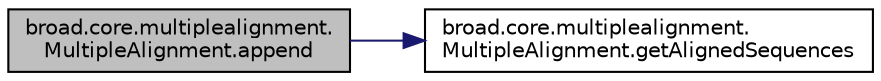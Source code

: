 digraph "broad.core.multiplealignment.MultipleAlignment.append"
{
  edge [fontname="Helvetica",fontsize="10",labelfontname="Helvetica",labelfontsize="10"];
  node [fontname="Helvetica",fontsize="10",shape=record];
  rankdir="LR";
  Node1 [label="broad.core.multiplealignment.\lMultipleAlignment.append",height=0.2,width=0.4,color="black", fillcolor="grey75", style="filled" fontcolor="black"];
  Node1 -> Node2 [color="midnightblue",fontsize="10",style="solid"];
  Node2 [label="broad.core.multiplealignment.\lMultipleAlignment.getAlignedSequences",height=0.2,width=0.4,color="black", fillcolor="white", style="filled",URL="$classbroad_1_1core_1_1multiplealignment_1_1_multiple_alignment.html#a9b23bea8a4c978acfe6f4a2202bc8f57"];
}
